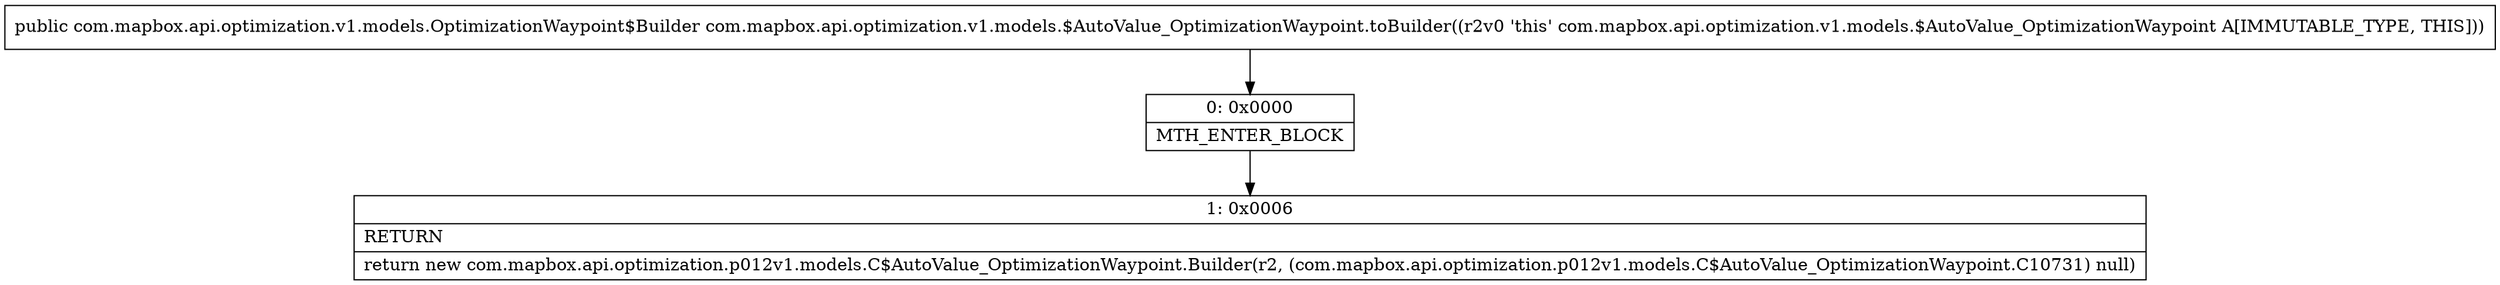 digraph "CFG forcom.mapbox.api.optimization.v1.models.$AutoValue_OptimizationWaypoint.toBuilder()Lcom\/mapbox\/api\/optimization\/v1\/models\/OptimizationWaypoint$Builder;" {
Node_0 [shape=record,label="{0\:\ 0x0000|MTH_ENTER_BLOCK\l}"];
Node_1 [shape=record,label="{1\:\ 0x0006|RETURN\l|return new com.mapbox.api.optimization.p012v1.models.C$AutoValue_OptimizationWaypoint.Builder(r2, (com.mapbox.api.optimization.p012v1.models.C$AutoValue_OptimizationWaypoint.C10731) null)\l}"];
MethodNode[shape=record,label="{public com.mapbox.api.optimization.v1.models.OptimizationWaypoint$Builder com.mapbox.api.optimization.v1.models.$AutoValue_OptimizationWaypoint.toBuilder((r2v0 'this' com.mapbox.api.optimization.v1.models.$AutoValue_OptimizationWaypoint A[IMMUTABLE_TYPE, THIS])) }"];
MethodNode -> Node_0;
Node_0 -> Node_1;
}

